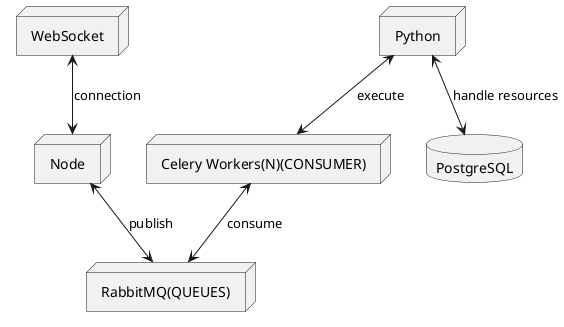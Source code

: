 @startuml

node WebSocket

node Node

node Python

node "Celery Workers(N)(CONSUMER)" as cw

database PostgreSQL as psql
node "RabbitMQ(QUEUES)" as r

WebSocket <--> Node : connection
Node <--> r : publish



cw <--> r : consume
Python <--> cw : execute
Python <--> psql : handle resources

@enduml